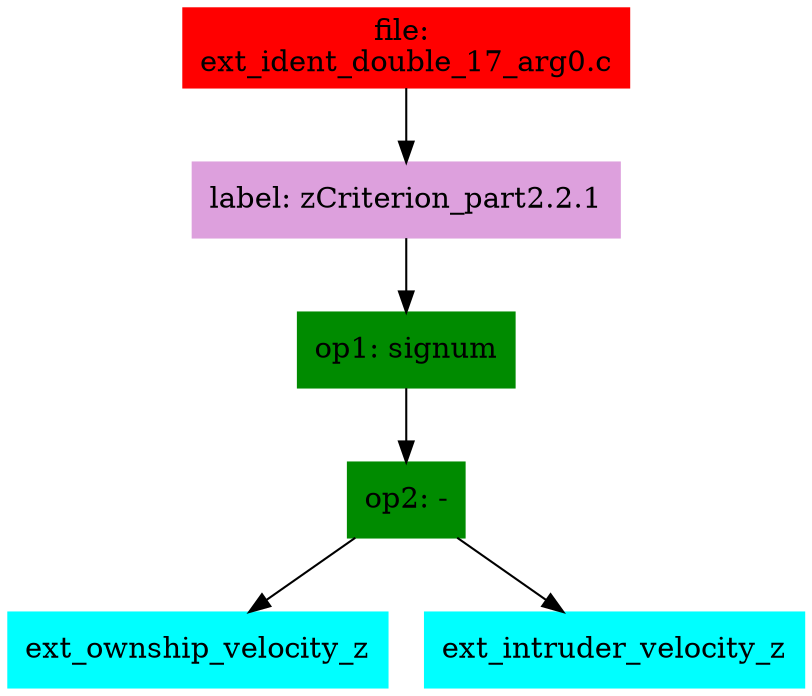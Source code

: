 digraph G {
node [shape=box]

0 [label="file: 
ext_ident_double_17_arg0.c",color=red, style=filled]
1 [label="label: zCriterion_part2.2.1",color=plum, style=filled]
0 -> 1
2 [label="op1: signum",color=green4, style=filled]
1 -> 2
3 [label="op2: -",color=green4, style=filled]
2 -> 3
4 [label="ext_ownship_velocity_z",color=cyan1, style=filled]
3 -> 4
5 [label="ext_intruder_velocity_z",color=cyan1, style=filled]
3 -> 5


}

